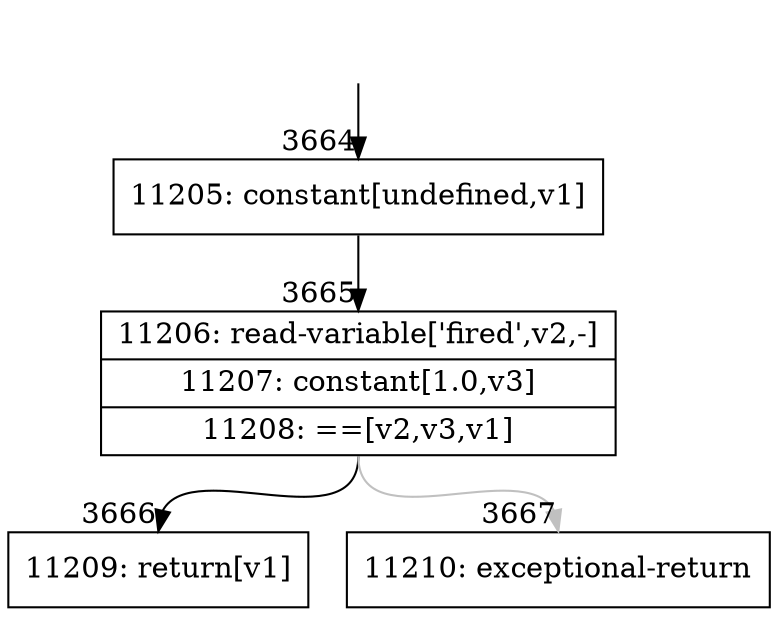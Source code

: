 digraph {
rankdir="TD"
BB_entry241[shape=none,label=""];
BB_entry241 -> BB3664 [tailport=s, headport=n, headlabel="    3664"]
BB3664 [shape=record label="{11205: constant[undefined,v1]}" ] 
BB3664 -> BB3665 [tailport=s, headport=n, headlabel="      3665"]
BB3665 [shape=record label="{11206: read-variable['fired',v2,-]|11207: constant[1.0,v3]|11208: ==[v2,v3,v1]}" ] 
BB3665 -> BB3666 [tailport=s, headport=n, headlabel="      3666"]
BB3665 -> BB3667 [tailport=s, headport=n, color=gray, headlabel="      3667"]
BB3666 [shape=record label="{11209: return[v1]}" ] 
BB3667 [shape=record label="{11210: exceptional-return}" ] 
//#$~ 4627
}

